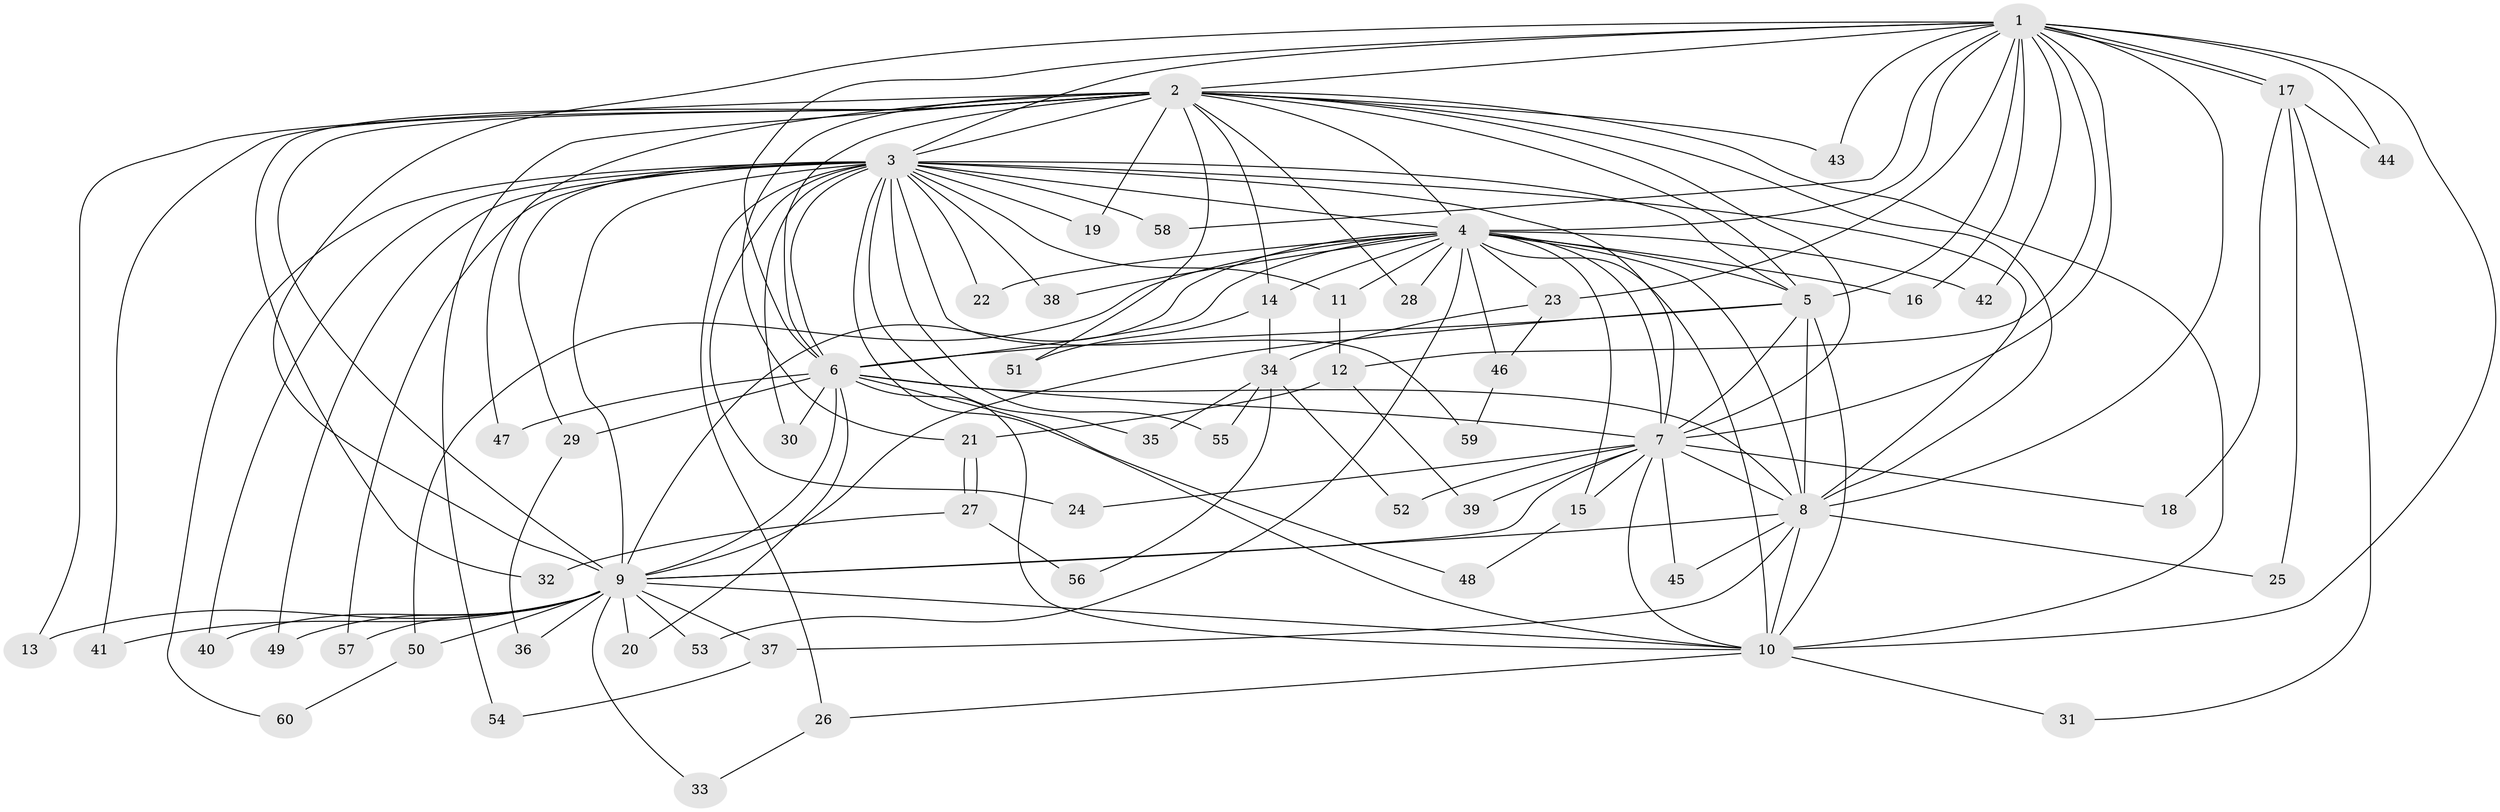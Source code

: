 // Generated by graph-tools (version 1.1) at 2025/49/03/09/25 03:49:42]
// undirected, 60 vertices, 145 edges
graph export_dot {
graph [start="1"]
  node [color=gray90,style=filled];
  1;
  2;
  3;
  4;
  5;
  6;
  7;
  8;
  9;
  10;
  11;
  12;
  13;
  14;
  15;
  16;
  17;
  18;
  19;
  20;
  21;
  22;
  23;
  24;
  25;
  26;
  27;
  28;
  29;
  30;
  31;
  32;
  33;
  34;
  35;
  36;
  37;
  38;
  39;
  40;
  41;
  42;
  43;
  44;
  45;
  46;
  47;
  48;
  49;
  50;
  51;
  52;
  53;
  54;
  55;
  56;
  57;
  58;
  59;
  60;
  1 -- 2;
  1 -- 3;
  1 -- 4;
  1 -- 5;
  1 -- 6;
  1 -- 7;
  1 -- 8;
  1 -- 9;
  1 -- 10;
  1 -- 12;
  1 -- 16;
  1 -- 17;
  1 -- 17;
  1 -- 23;
  1 -- 42;
  1 -- 43;
  1 -- 44;
  1 -- 58;
  2 -- 3;
  2 -- 4;
  2 -- 5;
  2 -- 6;
  2 -- 7;
  2 -- 8;
  2 -- 9;
  2 -- 10;
  2 -- 13;
  2 -- 14;
  2 -- 19;
  2 -- 21;
  2 -- 28;
  2 -- 32;
  2 -- 41;
  2 -- 43;
  2 -- 47;
  2 -- 51;
  2 -- 54;
  3 -- 4;
  3 -- 5;
  3 -- 6;
  3 -- 7;
  3 -- 8;
  3 -- 9;
  3 -- 10;
  3 -- 11;
  3 -- 19;
  3 -- 22;
  3 -- 24;
  3 -- 26;
  3 -- 29;
  3 -- 30;
  3 -- 35;
  3 -- 38;
  3 -- 40;
  3 -- 49;
  3 -- 55;
  3 -- 57;
  3 -- 58;
  3 -- 59;
  3 -- 60;
  4 -- 5;
  4 -- 6;
  4 -- 7;
  4 -- 8;
  4 -- 9;
  4 -- 10;
  4 -- 11;
  4 -- 14;
  4 -- 15;
  4 -- 16;
  4 -- 22;
  4 -- 23;
  4 -- 28;
  4 -- 38;
  4 -- 42;
  4 -- 46;
  4 -- 50;
  4 -- 53;
  5 -- 6;
  5 -- 7;
  5 -- 8;
  5 -- 9;
  5 -- 10;
  6 -- 7;
  6 -- 8;
  6 -- 9;
  6 -- 10;
  6 -- 20;
  6 -- 29;
  6 -- 30;
  6 -- 47;
  6 -- 48;
  7 -- 8;
  7 -- 9;
  7 -- 10;
  7 -- 15;
  7 -- 18;
  7 -- 24;
  7 -- 39;
  7 -- 45;
  7 -- 52;
  8 -- 9;
  8 -- 10;
  8 -- 25;
  8 -- 37;
  8 -- 45;
  9 -- 10;
  9 -- 13;
  9 -- 20;
  9 -- 33;
  9 -- 36;
  9 -- 37;
  9 -- 40;
  9 -- 41;
  9 -- 49;
  9 -- 50;
  9 -- 53;
  9 -- 57;
  10 -- 26;
  10 -- 31;
  11 -- 12;
  12 -- 21;
  12 -- 39;
  14 -- 34;
  14 -- 51;
  15 -- 48;
  17 -- 18;
  17 -- 25;
  17 -- 31;
  17 -- 44;
  21 -- 27;
  21 -- 27;
  23 -- 34;
  23 -- 46;
  26 -- 33;
  27 -- 32;
  27 -- 56;
  29 -- 36;
  34 -- 35;
  34 -- 52;
  34 -- 55;
  34 -- 56;
  37 -- 54;
  46 -- 59;
  50 -- 60;
}
